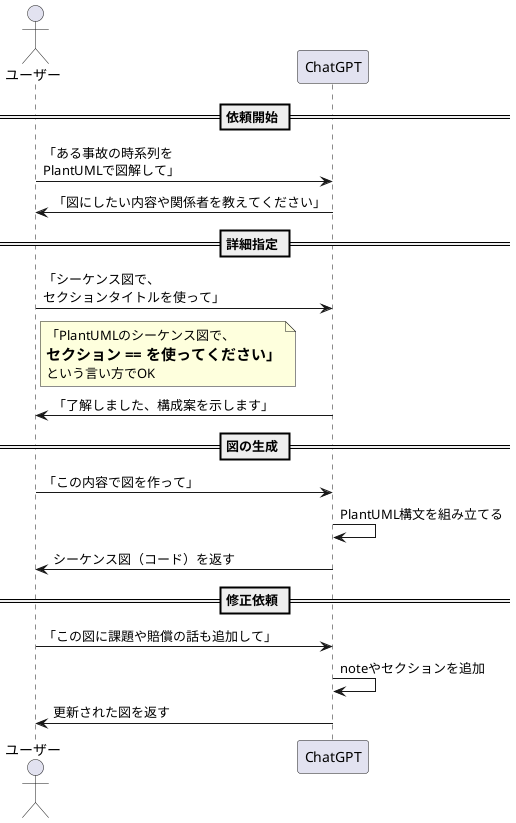@startuml
actor "ユーザー" as User
participant "ChatGPT" as GPT

== 依頼開始 ==

User -> GPT : 「ある事故の時系列を\nPlantUMLで図解して」
GPT -> User : 「図にしたい内容や関係者を教えてください」

== 詳細指定 ==

User -> GPT : 「シーケンス図で、\nセクションタイトルを使って」
note right of User
「PlantUMLのシーケンス図で、
== セクション == を使ってください」
という言い方でOK
end note

GPT -> User : 「了解しました、構成案を示します」

== 図の生成 ==

User -> GPT : 「この内容で図を作って」
GPT -> GPT : PlantUML構文を組み立てる
GPT -> User : シーケンス図（コード）を返す

== 修正依頼 ==

User -> GPT : 「この図に課題や賠償の話も追加して」
GPT -> GPT : noteやセクションを追加
GPT -> User : 更新された図を返す

@enduml